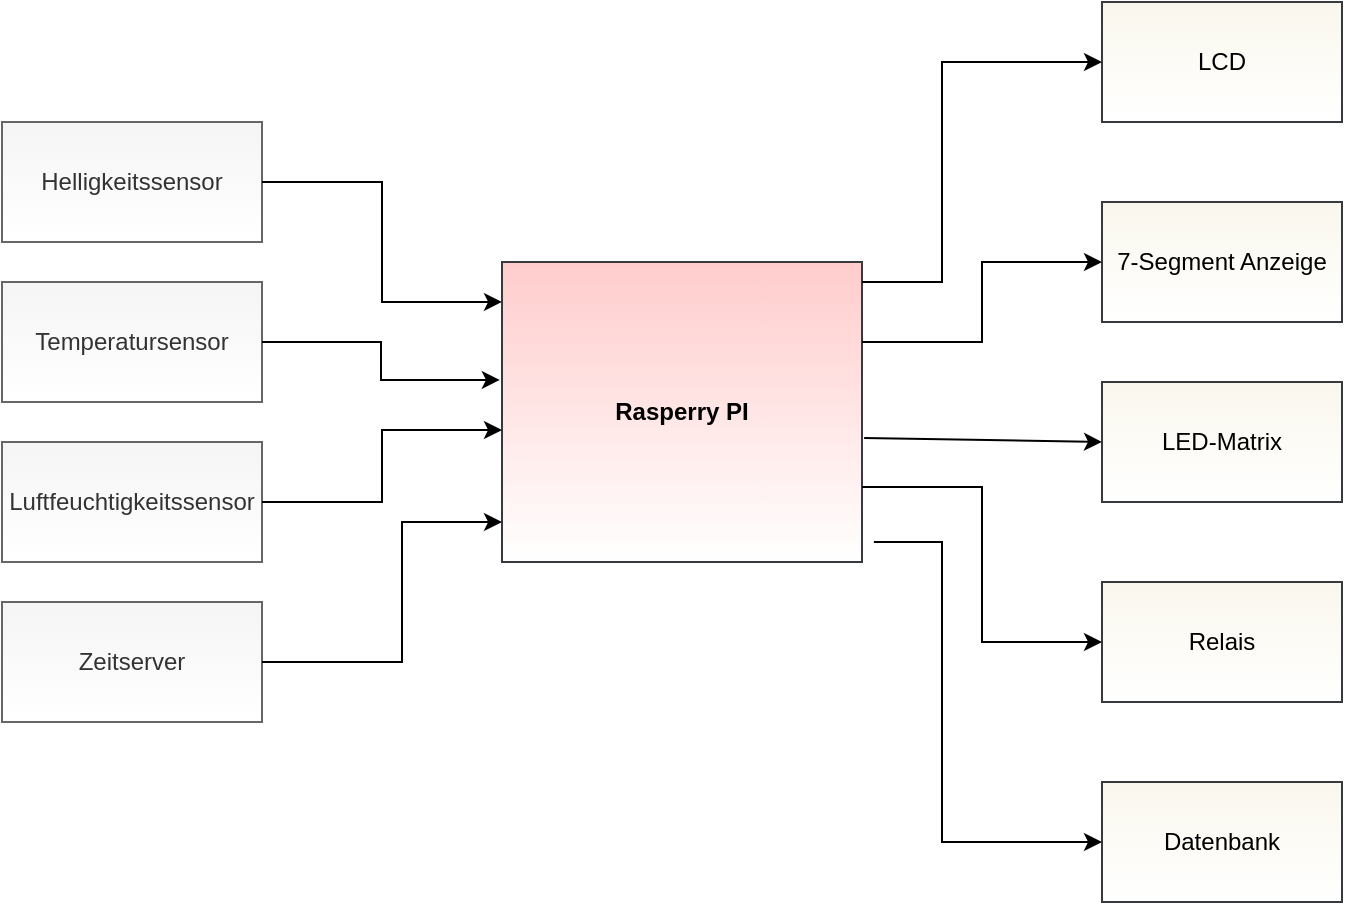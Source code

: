 <mxfile version="17.2.4" type="device"><diagram id="C5RBs43oDa-KdzZeNtuy" name="Page-1"><mxGraphModel dx="1025" dy="865" grid="1" gridSize="10" guides="1" tooltips="1" connect="1" arrows="1" fold="1" page="1" pageScale="1" pageWidth="827" pageHeight="1169" math="0" shadow="0"><root><mxCell id="WIyWlLk6GJQsqaUBKTNV-0"/><mxCell id="WIyWlLk6GJQsqaUBKTNV-1" parent="WIyWlLk6GJQsqaUBKTNV-0"/><mxCell id="HNn9GH4JrD6ueqEwaOVi-0" value="&lt;b&gt;Rasperry PI&lt;/b&gt;" style="rounded=0;whiteSpace=wrap;html=1;fillColor=#ffcccc;strokeColor=#36393d;gradientColor=#ffffff;" parent="WIyWlLk6GJQsqaUBKTNV-1" vertex="1"><mxGeometry x="300" y="290" width="180" height="150" as="geometry"/></mxCell><mxCell id="HNn9GH4JrD6ueqEwaOVi-1" value="Helligkeitssensor" style="rounded=0;whiteSpace=wrap;html=1;fillColor=#f5f5f5;fontColor=#333333;strokeColor=#666666;gradientColor=#ffffff;" parent="WIyWlLk6GJQsqaUBKTNV-1" vertex="1"><mxGeometry x="50" y="220" width="130" height="60" as="geometry"/></mxCell><mxCell id="HNn9GH4JrD6ueqEwaOVi-3" value="Zeitserver" style="rounded=0;whiteSpace=wrap;html=1;fillColor=#f5f5f5;fontColor=#333333;strokeColor=#666666;gradientColor=#ffffff;" parent="WIyWlLk6GJQsqaUBKTNV-1" vertex="1"><mxGeometry x="50" y="460" width="130" height="60" as="geometry"/></mxCell><mxCell id="HNn9GH4JrD6ueqEwaOVi-4" value="Temperatursensor" style="rounded=0;whiteSpace=wrap;html=1;fillColor=#f5f5f5;fontColor=#333333;strokeColor=#666666;gradientColor=#ffffff;" parent="WIyWlLk6GJQsqaUBKTNV-1" vertex="1"><mxGeometry x="50" y="300" width="130" height="60" as="geometry"/></mxCell><mxCell id="HNn9GH4JrD6ueqEwaOVi-5" value="Luftfeuchtigkeitssensor" style="rounded=0;whiteSpace=wrap;html=1;fillColor=#f5f5f5;fontColor=#333333;strokeColor=#666666;gradientColor=#ffffff;" parent="WIyWlLk6GJQsqaUBKTNV-1" vertex="1"><mxGeometry x="50" y="380" width="130" height="60" as="geometry"/></mxCell><mxCell id="HNn9GH4JrD6ueqEwaOVi-6" value="Relais" style="rounded=0;whiteSpace=wrap;html=1;fillColor=#f9f7ed;strokeColor=#36393d;gradientColor=#ffffff;" parent="WIyWlLk6GJQsqaUBKTNV-1" vertex="1"><mxGeometry x="600" y="450" width="120" height="60" as="geometry"/></mxCell><mxCell id="HNn9GH4JrD6ueqEwaOVi-7" value="LED-Matrix" style="rounded=0;whiteSpace=wrap;html=1;fillColor=#f9f7ed;strokeColor=#36393d;gradientColor=#ffffff;" parent="WIyWlLk6GJQsqaUBKTNV-1" vertex="1"><mxGeometry x="600" y="350" width="120" height="60" as="geometry"/></mxCell><mxCell id="HNn9GH4JrD6ueqEwaOVi-8" value="7-Segment Anzeige" style="rounded=0;whiteSpace=wrap;html=1;fillColor=#f9f7ed;strokeColor=#36393d;gradientColor=#ffffff;" parent="WIyWlLk6GJQsqaUBKTNV-1" vertex="1"><mxGeometry x="600" y="260" width="120" height="60" as="geometry"/></mxCell><mxCell id="HNn9GH4JrD6ueqEwaOVi-9" value="LCD" style="rounded=0;whiteSpace=wrap;html=1;fillColor=#f9f7ed;strokeColor=#36393d;gradientColor=#ffffff;" parent="WIyWlLk6GJQsqaUBKTNV-1" vertex="1"><mxGeometry x="600" y="160" width="120" height="60" as="geometry"/></mxCell><mxCell id="HNn9GH4JrD6ueqEwaOVi-10" value="Datenbank" style="rounded=0;whiteSpace=wrap;html=1;fillColor=#f9f7ed;strokeColor=#36393d;gradientColor=#ffffff;" parent="WIyWlLk6GJQsqaUBKTNV-1" vertex="1"><mxGeometry x="600" y="550" width="120" height="60" as="geometry"/></mxCell><mxCell id="tkN0BTCUTwU5VylGvaYK-5" value="" style="edgeStyle=elbowEdgeStyle;elbow=horizontal;endArrow=classic;html=1;rounded=0;entryX=0;entryY=0.867;entryDx=0;entryDy=0;entryPerimeter=0;exitX=1;exitY=0.5;exitDx=0;exitDy=0;" edge="1" parent="WIyWlLk6GJQsqaUBKTNV-1" source="HNn9GH4JrD6ueqEwaOVi-3" target="HNn9GH4JrD6ueqEwaOVi-0"><mxGeometry width="50" height="50" relative="1" as="geometry"><mxPoint x="190" y="490" as="sourcePoint"/><mxPoint x="240" y="440" as="targetPoint"/><Array as="points"><mxPoint x="250" y="450"/></Array></mxGeometry></mxCell><mxCell id="tkN0BTCUTwU5VylGvaYK-6" value="" style="edgeStyle=elbowEdgeStyle;elbow=horizontal;endArrow=classic;html=1;rounded=0;" edge="1" parent="WIyWlLk6GJQsqaUBKTNV-1"><mxGeometry width="50" height="50" relative="1" as="geometry"><mxPoint x="180" y="410" as="sourcePoint"/><mxPoint x="300" y="374" as="targetPoint"/></mxGeometry></mxCell><mxCell id="tkN0BTCUTwU5VylGvaYK-8" value="" style="edgeStyle=elbowEdgeStyle;elbow=horizontal;endArrow=classic;html=1;rounded=0;entryX=-0.006;entryY=0.393;entryDx=0;entryDy=0;entryPerimeter=0;" edge="1" parent="WIyWlLk6GJQsqaUBKTNV-1" target="HNn9GH4JrD6ueqEwaOVi-0"><mxGeometry width="50" height="50" relative="1" as="geometry"><mxPoint x="180" y="330" as="sourcePoint"/><mxPoint x="230" y="280" as="targetPoint"/></mxGeometry></mxCell><mxCell id="tkN0BTCUTwU5VylGvaYK-9" value="" style="edgeStyle=elbowEdgeStyle;elbow=horizontal;endArrow=classic;html=1;rounded=0;entryX=0;entryY=0.133;entryDx=0;entryDy=0;entryPerimeter=0;exitX=1;exitY=0.5;exitDx=0;exitDy=0;" edge="1" parent="WIyWlLk6GJQsqaUBKTNV-1" source="HNn9GH4JrD6ueqEwaOVi-1" target="HNn9GH4JrD6ueqEwaOVi-0"><mxGeometry width="50" height="50" relative="1" as="geometry"><mxPoint x="170" y="260" as="sourcePoint"/><mxPoint x="220" y="210" as="targetPoint"/></mxGeometry></mxCell><mxCell id="tkN0BTCUTwU5VylGvaYK-10" value="" style="edgeStyle=elbowEdgeStyle;elbow=horizontal;endArrow=classic;html=1;rounded=0;entryX=0;entryY=0.5;entryDx=0;entryDy=0;" edge="1" parent="WIyWlLk6GJQsqaUBKTNV-1" target="HNn9GH4JrD6ueqEwaOVi-9"><mxGeometry width="50" height="50" relative="1" as="geometry"><mxPoint x="480" y="300" as="sourcePoint"/><mxPoint x="520" y="250" as="targetPoint"/><Array as="points"><mxPoint x="520" y="250"/></Array></mxGeometry></mxCell><mxCell id="tkN0BTCUTwU5VylGvaYK-11" value="" style="edgeStyle=elbowEdgeStyle;elbow=horizontal;endArrow=classic;html=1;rounded=0;entryX=0;entryY=0.5;entryDx=0;entryDy=0;" edge="1" parent="WIyWlLk6GJQsqaUBKTNV-1" target="HNn9GH4JrD6ueqEwaOVi-8"><mxGeometry width="50" height="50" relative="1" as="geometry"><mxPoint x="480" y="330" as="sourcePoint"/><mxPoint x="530" y="280" as="targetPoint"/></mxGeometry></mxCell><mxCell id="tkN0BTCUTwU5VylGvaYK-13" value="" style="edgeStyle=elbowEdgeStyle;elbow=horizontal;endArrow=classic;html=1;rounded=0;exitX=1;exitY=0.75;exitDx=0;exitDy=0;" edge="1" parent="WIyWlLk6GJQsqaUBKTNV-1" source="HNn9GH4JrD6ueqEwaOVi-0"><mxGeometry width="50" height="50" relative="1" as="geometry"><mxPoint x="550" y="530" as="sourcePoint"/><mxPoint x="600" y="480" as="targetPoint"/></mxGeometry></mxCell><mxCell id="tkN0BTCUTwU5VylGvaYK-14" value="" style="edgeStyle=elbowEdgeStyle;elbow=horizontal;endArrow=classic;html=1;rounded=0;exitX=1.033;exitY=0.933;exitDx=0;exitDy=0;exitPerimeter=0;" edge="1" parent="WIyWlLk6GJQsqaUBKTNV-1" source="HNn9GH4JrD6ueqEwaOVi-0"><mxGeometry width="50" height="50" relative="1" as="geometry"><mxPoint x="550" y="630" as="sourcePoint"/><mxPoint x="600" y="580" as="targetPoint"/><Array as="points"><mxPoint x="520" y="500"/></Array></mxGeometry></mxCell><mxCell id="tkN0BTCUTwU5VylGvaYK-16" value="" style="endArrow=classic;html=1;rounded=0;entryX=0;entryY=0.5;entryDx=0;entryDy=0;exitX=1.006;exitY=0.587;exitDx=0;exitDy=0;exitPerimeter=0;" edge="1" parent="WIyWlLk6GJQsqaUBKTNV-1" source="HNn9GH4JrD6ueqEwaOVi-0" target="HNn9GH4JrD6ueqEwaOVi-7"><mxGeometry width="50" height="50" relative="1" as="geometry"><mxPoint x="480" y="370" as="sourcePoint"/><mxPoint x="530" y="320" as="targetPoint"/></mxGeometry></mxCell></root></mxGraphModel></diagram></mxfile>